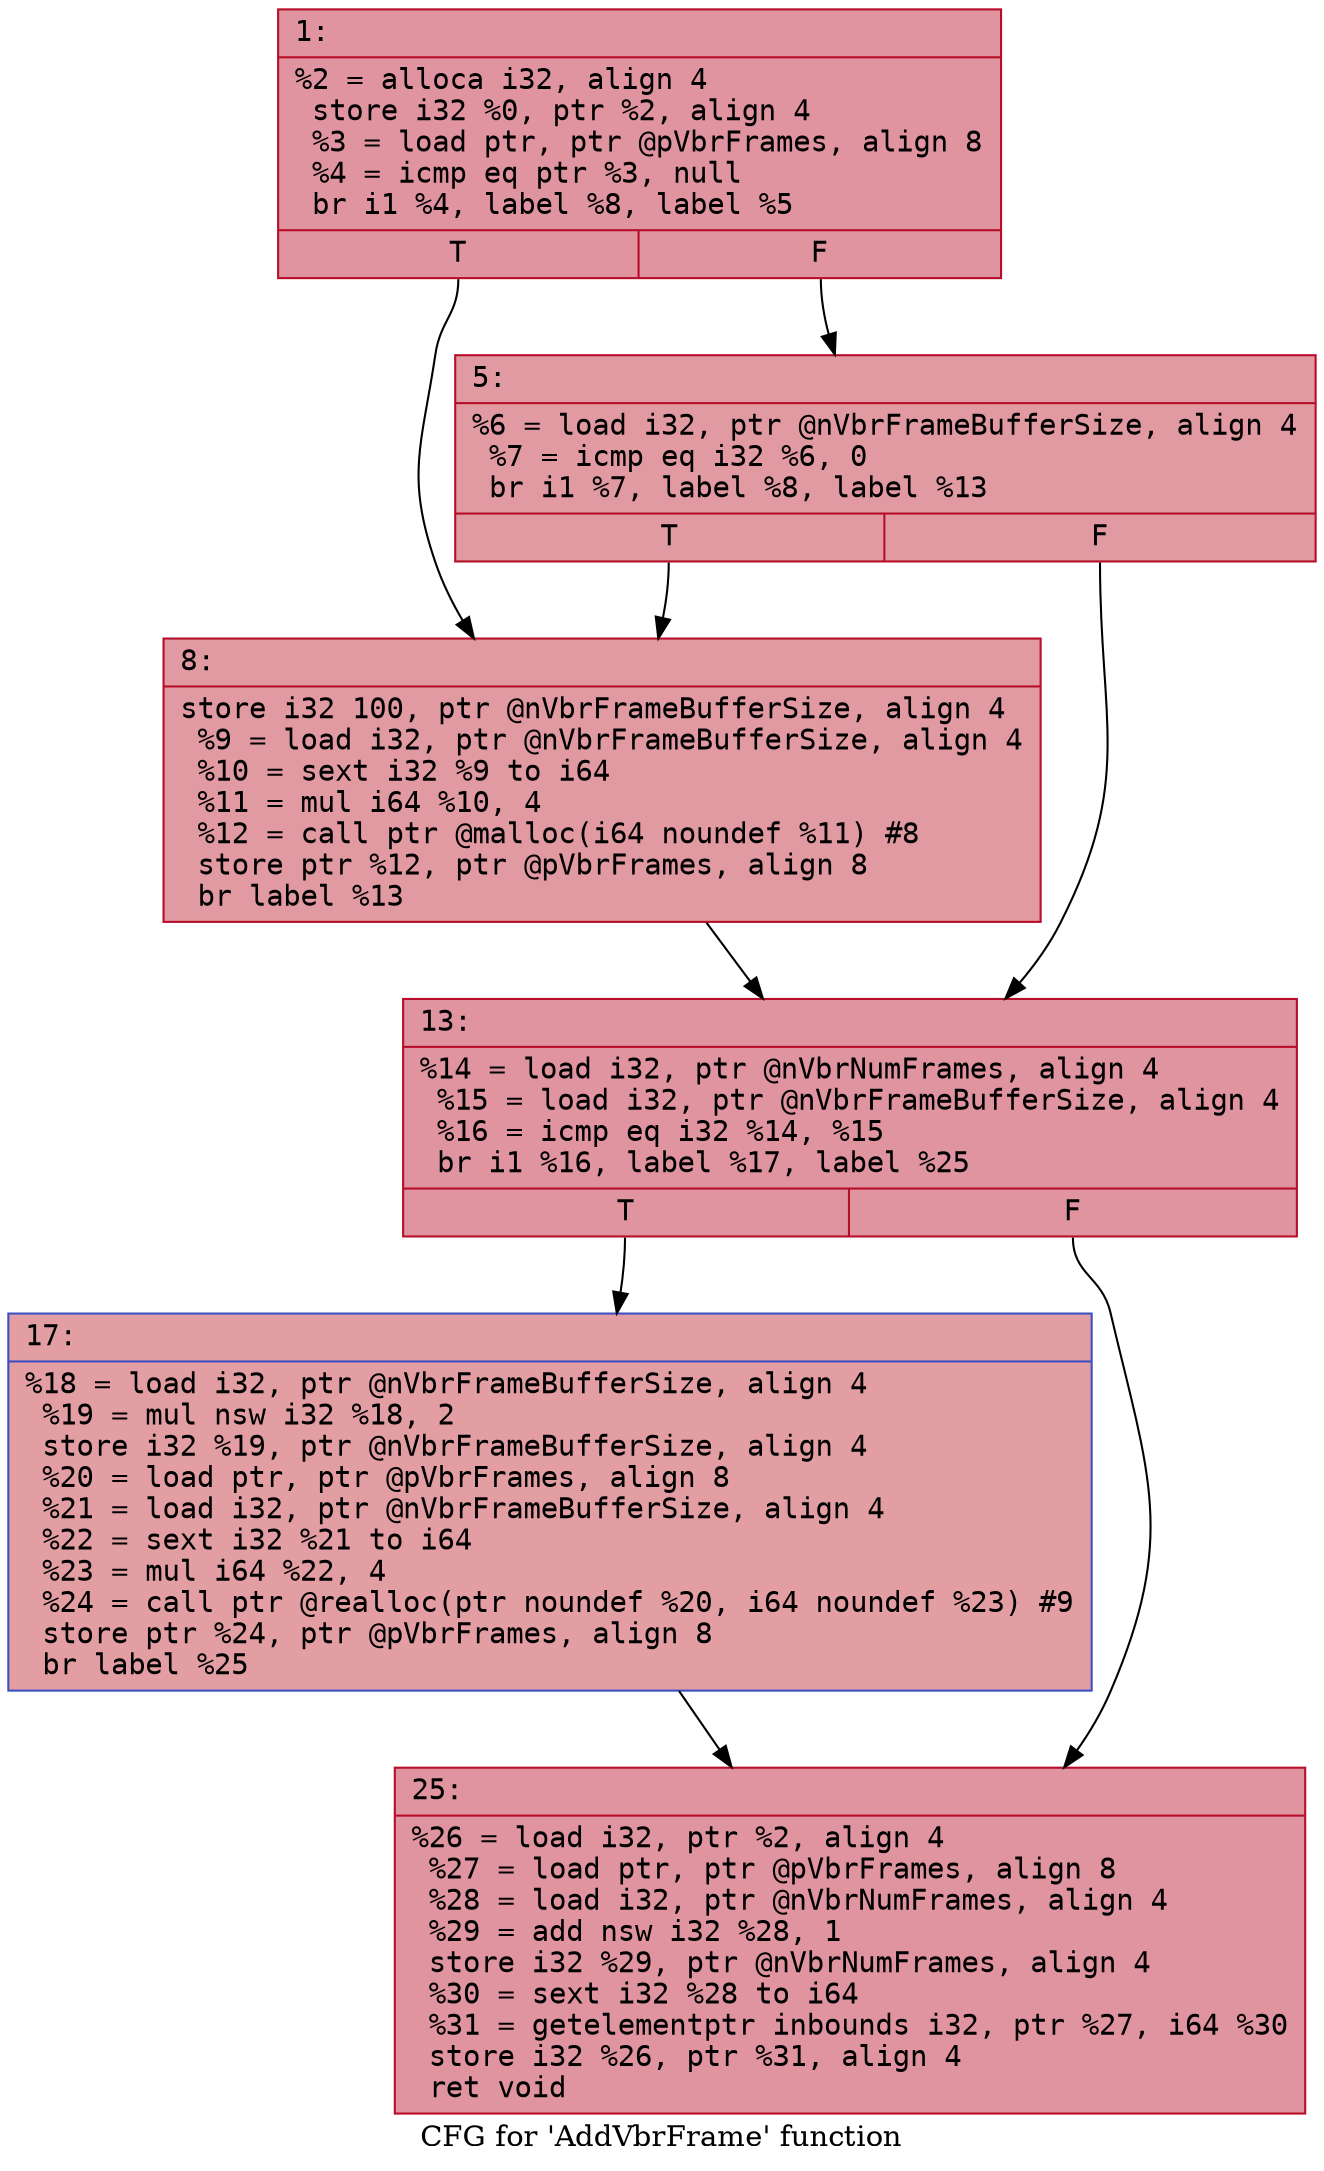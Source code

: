 digraph "CFG for 'AddVbrFrame' function" {
	label="CFG for 'AddVbrFrame' function";

	Node0x600003256030 [shape=record,color="#b70d28ff", style=filled, fillcolor="#b70d2870" fontname="Courier",label="{1:\l|  %2 = alloca i32, align 4\l  store i32 %0, ptr %2, align 4\l  %3 = load ptr, ptr @pVbrFrames, align 8\l  %4 = icmp eq ptr %3, null\l  br i1 %4, label %8, label %5\l|{<s0>T|<s1>F}}"];
	Node0x600003256030:s0 -> Node0x6000032560d0[tooltip="1 -> 8\nProbability 37.50%" ];
	Node0x600003256030:s1 -> Node0x600003256080[tooltip="1 -> 5\nProbability 62.50%" ];
	Node0x600003256080 [shape=record,color="#b70d28ff", style=filled, fillcolor="#bb1b2c70" fontname="Courier",label="{5:\l|  %6 = load i32, ptr @nVbrFrameBufferSize, align 4\l  %7 = icmp eq i32 %6, 0\l  br i1 %7, label %8, label %13\l|{<s0>T|<s1>F}}"];
	Node0x600003256080:s0 -> Node0x6000032560d0[tooltip="5 -> 8\nProbability 37.50%" ];
	Node0x600003256080:s1 -> Node0x600003256120[tooltip="5 -> 13\nProbability 62.50%" ];
	Node0x6000032560d0 [shape=record,color="#b70d28ff", style=filled, fillcolor="#bb1b2c70" fontname="Courier",label="{8:\l|  store i32 100, ptr @nVbrFrameBufferSize, align 4\l  %9 = load i32, ptr @nVbrFrameBufferSize, align 4\l  %10 = sext i32 %9 to i64\l  %11 = mul i64 %10, 4\l  %12 = call ptr @malloc(i64 noundef %11) #8\l  store ptr %12, ptr @pVbrFrames, align 8\l  br label %13\l}"];
	Node0x6000032560d0 -> Node0x600003256120[tooltip="8 -> 13\nProbability 100.00%" ];
	Node0x600003256120 [shape=record,color="#b70d28ff", style=filled, fillcolor="#b70d2870" fontname="Courier",label="{13:\l|  %14 = load i32, ptr @nVbrNumFrames, align 4\l  %15 = load i32, ptr @nVbrFrameBufferSize, align 4\l  %16 = icmp eq i32 %14, %15\l  br i1 %16, label %17, label %25\l|{<s0>T|<s1>F}}"];
	Node0x600003256120:s0 -> Node0x600003256170[tooltip="13 -> 17\nProbability 50.00%" ];
	Node0x600003256120:s1 -> Node0x6000032561c0[tooltip="13 -> 25\nProbability 50.00%" ];
	Node0x600003256170 [shape=record,color="#3d50c3ff", style=filled, fillcolor="#be242e70" fontname="Courier",label="{17:\l|  %18 = load i32, ptr @nVbrFrameBufferSize, align 4\l  %19 = mul nsw i32 %18, 2\l  store i32 %19, ptr @nVbrFrameBufferSize, align 4\l  %20 = load ptr, ptr @pVbrFrames, align 8\l  %21 = load i32, ptr @nVbrFrameBufferSize, align 4\l  %22 = sext i32 %21 to i64\l  %23 = mul i64 %22, 4\l  %24 = call ptr @realloc(ptr noundef %20, i64 noundef %23) #9\l  store ptr %24, ptr @pVbrFrames, align 8\l  br label %25\l}"];
	Node0x600003256170 -> Node0x6000032561c0[tooltip="17 -> 25\nProbability 100.00%" ];
	Node0x6000032561c0 [shape=record,color="#b70d28ff", style=filled, fillcolor="#b70d2870" fontname="Courier",label="{25:\l|  %26 = load i32, ptr %2, align 4\l  %27 = load ptr, ptr @pVbrFrames, align 8\l  %28 = load i32, ptr @nVbrNumFrames, align 4\l  %29 = add nsw i32 %28, 1\l  store i32 %29, ptr @nVbrNumFrames, align 4\l  %30 = sext i32 %28 to i64\l  %31 = getelementptr inbounds i32, ptr %27, i64 %30\l  store i32 %26, ptr %31, align 4\l  ret void\l}"];
}
